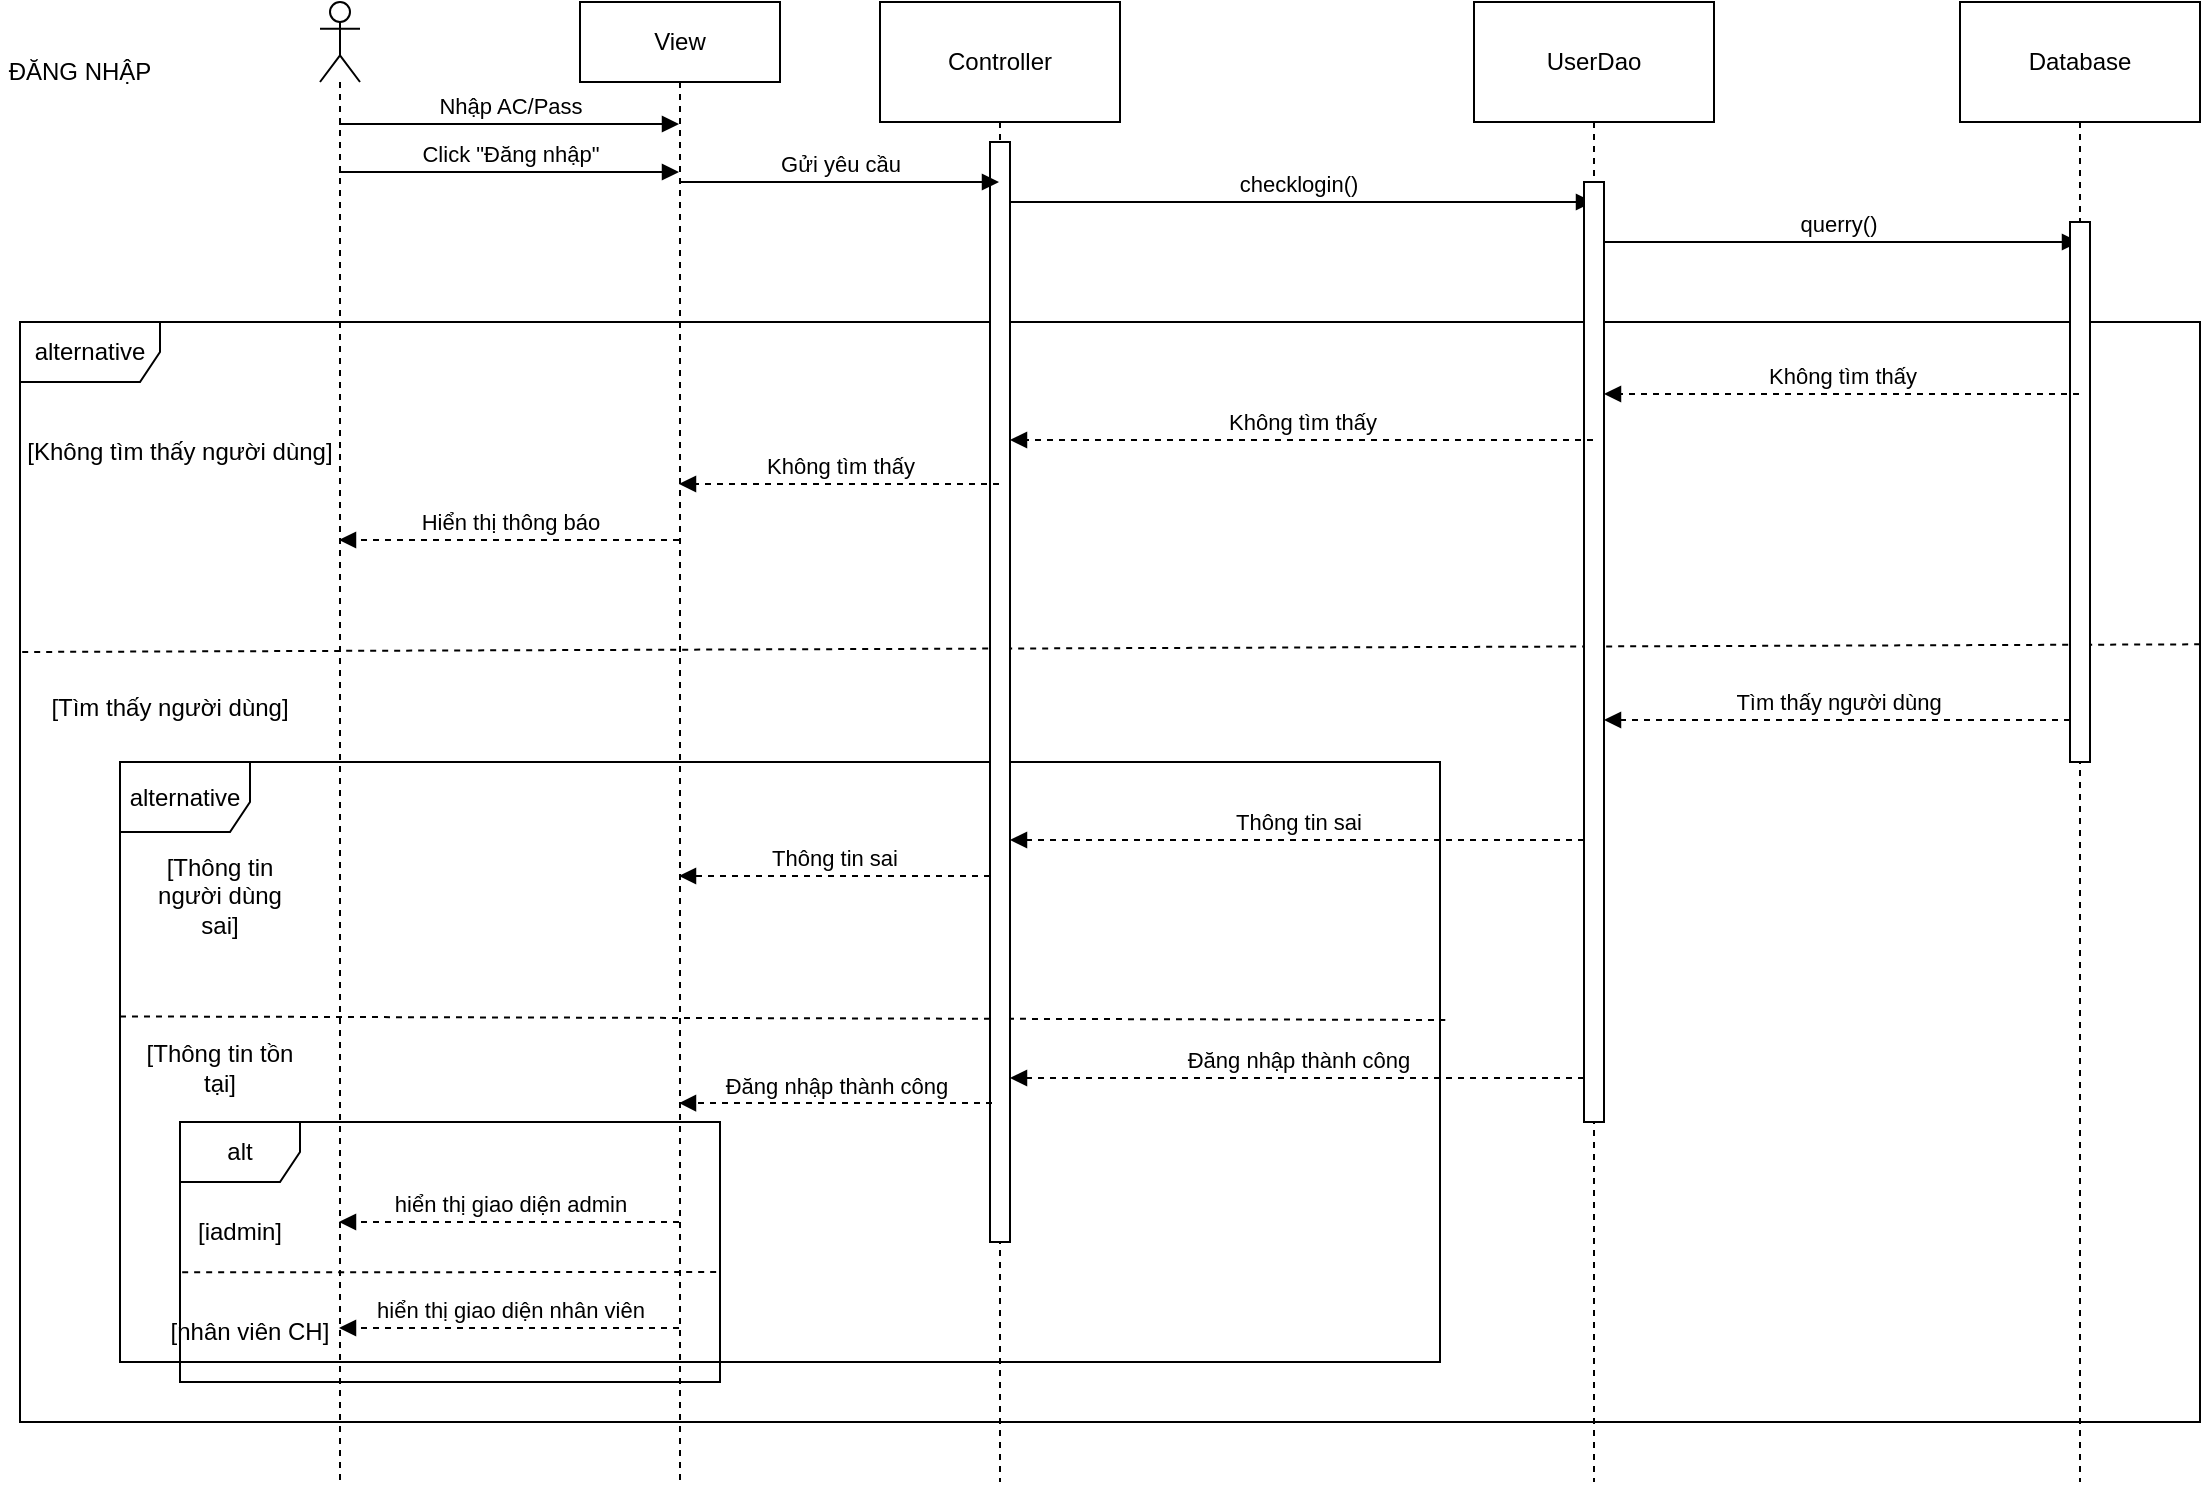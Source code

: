 <mxfile version="16.5.1" type="device"><diagram id="kgpKYQtTHZ0yAKxKKP6v" name="Page-1"><mxGraphModel dx="1038" dy="641" grid="1" gridSize="10" guides="1" tooltips="1" connect="1" arrows="1" fold="1" page="1" pageScale="1" pageWidth="1654" pageHeight="2336" math="0" shadow="0"><root><mxCell id="0"/><mxCell id="1" parent="0"/><mxCell id="R55FY0jgf5PwkpDWHjeo-34" value="" style="endArrow=none;dashed=1;html=1;rounded=0;exitX=0.001;exitY=0.3;exitDx=0;exitDy=0;exitPerimeter=0;entryX=1.002;entryY=0.293;entryDx=0;entryDy=0;entryPerimeter=0;" parent="1" source="R55FY0jgf5PwkpDWHjeo-25" target="R55FY0jgf5PwkpDWHjeo-25" edge="1"><mxGeometry width="50" height="50" relative="1" as="geometry"><mxPoint x="570" y="430" as="sourcePoint"/><mxPoint x="620" y="380" as="targetPoint"/></mxGeometry></mxCell><mxCell id="R55FY0jgf5PwkpDWHjeo-35" value="" style="endArrow=none;dashed=1;html=1;rounded=0;exitX=0;exitY=0.424;exitDx=0;exitDy=0;exitPerimeter=0;entryX=1.004;entryY=0.43;entryDx=0;entryDy=0;entryPerimeter=0;" parent="1" source="R55FY0jgf5PwkpDWHjeo-32" target="R55FY0jgf5PwkpDWHjeo-32" edge="1"><mxGeometry width="50" height="50" relative="1" as="geometry"><mxPoint x="120" y="464.48" as="sourcePoint"/><mxPoint x="750" y="489" as="targetPoint"/></mxGeometry></mxCell><mxCell id="R55FY0jgf5PwkpDWHjeo-25" value="alternative" style="shape=umlFrame;whiteSpace=wrap;html=1;width=70;height=30;" parent="1" vertex="1"><mxGeometry x="40" y="180" width="1090" height="550" as="geometry"/></mxCell><mxCell id="R55FY0jgf5PwkpDWHjeo-32" value="alternative" style="shape=umlFrame;whiteSpace=wrap;html=1;width=65;height=35;" parent="1" vertex="1"><mxGeometry x="90" y="400" width="660" height="300" as="geometry"/></mxCell><mxCell id="R55FY0jgf5PwkpDWHjeo-1" value="ĐĂNG NHẬP" style="text;html=1;strokeColor=none;fillColor=none;align=center;verticalAlign=middle;whiteSpace=wrap;rounded=0;" parent="1" vertex="1"><mxGeometry x="30" y="40" width="80" height="30" as="geometry"/></mxCell><mxCell id="R55FY0jgf5PwkpDWHjeo-12" value="" style="shape=umlLifeline;participant=umlActor;perimeter=lifelinePerimeter;whiteSpace=wrap;html=1;container=1;collapsible=0;recursiveResize=0;verticalAlign=top;spacingTop=36;outlineConnect=0;" parent="1" vertex="1"><mxGeometry x="190" y="20" width="20" height="740" as="geometry"/></mxCell><mxCell id="R55FY0jgf5PwkpDWHjeo-13" value="Controller" style="shape=umlLifeline;perimeter=lifelinePerimeter;whiteSpace=wrap;html=1;container=1;collapsible=0;recursiveResize=0;outlineConnect=0;size=60;" parent="1" vertex="1"><mxGeometry x="470" y="20" width="120" height="740" as="geometry"/></mxCell><mxCell id="R55FY0jgf5PwkpDWHjeo-20" value="checklogin()" style="html=1;verticalAlign=bottom;endArrow=block;rounded=0;" parent="R55FY0jgf5PwkpDWHjeo-13" target="R55FY0jgf5PwkpDWHjeo-14" edge="1"><mxGeometry width="80" relative="1" as="geometry"><mxPoint x="60" y="100" as="sourcePoint"/><mxPoint x="140" y="100" as="targetPoint"/></mxGeometry></mxCell><mxCell id="5bpIoSmLlmpQXgka5P__-1" value="" style="html=1;points=[];perimeter=orthogonalPerimeter;" parent="R55FY0jgf5PwkpDWHjeo-13" vertex="1"><mxGeometry x="55" y="70" width="10" height="550" as="geometry"/></mxCell><mxCell id="R55FY0jgf5PwkpDWHjeo-14" value="UserDao" style="shape=umlLifeline;perimeter=lifelinePerimeter;whiteSpace=wrap;html=1;container=1;collapsible=0;recursiveResize=0;outlineConnect=0;size=60;" parent="1" vertex="1"><mxGeometry x="767" y="20" width="120" height="740" as="geometry"/></mxCell><mxCell id="R55FY0jgf5PwkpDWHjeo-21" value="querry()" style="html=1;verticalAlign=bottom;endArrow=block;rounded=0;" parent="R55FY0jgf5PwkpDWHjeo-14" target="R55FY0jgf5PwkpDWHjeo-16" edge="1"><mxGeometry width="80" relative="1" as="geometry"><mxPoint x="60" y="120" as="sourcePoint"/><mxPoint x="140" y="120" as="targetPoint"/></mxGeometry></mxCell><mxCell id="5bpIoSmLlmpQXgka5P__-2" value="" style="html=1;points=[];perimeter=orthogonalPerimeter;" parent="R55FY0jgf5PwkpDWHjeo-14" vertex="1"><mxGeometry x="55" y="90" width="10" height="470" as="geometry"/></mxCell><mxCell id="R55FY0jgf5PwkpDWHjeo-16" value="Database" style="shape=umlLifeline;perimeter=lifelinePerimeter;whiteSpace=wrap;html=1;container=1;collapsible=0;recursiveResize=0;outlineConnect=0;size=60;" parent="1" vertex="1"><mxGeometry x="1010" y="20" width="120" height="740" as="geometry"/></mxCell><mxCell id="5bpIoSmLlmpQXgka5P__-3" value="" style="html=1;points=[];perimeter=orthogonalPerimeter;" parent="R55FY0jgf5PwkpDWHjeo-16" vertex="1"><mxGeometry x="55" y="110" width="10" height="270" as="geometry"/></mxCell><mxCell id="R55FY0jgf5PwkpDWHjeo-22" value="Không tìm thấy" style="html=1;verticalAlign=bottom;endArrow=block;rounded=0;dashed=1;" parent="1" edge="1"><mxGeometry width="80" relative="1" as="geometry"><mxPoint x="1069.5" y="216" as="sourcePoint"/><mxPoint x="832" y="216" as="targetPoint"/></mxGeometry></mxCell><mxCell id="R55FY0jgf5PwkpDWHjeo-23" value="Không tìm thấy" style="html=1;verticalAlign=bottom;endArrow=block;rounded=0;dashed=1;" parent="1" edge="1"><mxGeometry width="80" relative="1" as="geometry"><mxPoint x="826.5" y="239" as="sourcePoint"/><mxPoint x="535" y="239" as="targetPoint"/></mxGeometry></mxCell><mxCell id="R55FY0jgf5PwkpDWHjeo-24" value="Không tìm thấy" style="html=1;verticalAlign=bottom;endArrow=block;rounded=0;dashed=1;" parent="1" edge="1"><mxGeometry width="80" relative="1" as="geometry"><mxPoint x="529.5" y="261" as="sourcePoint"/><mxPoint x="369.5" y="261" as="targetPoint"/></mxGeometry></mxCell><mxCell id="R55FY0jgf5PwkpDWHjeo-27" value="[Không tìm thấy người dùng]" style="text;html=1;strokeColor=none;fillColor=none;align=center;verticalAlign=middle;whiteSpace=wrap;rounded=0;" parent="1" vertex="1"><mxGeometry x="40" y="230" width="160" height="30" as="geometry"/></mxCell><mxCell id="R55FY0jgf5PwkpDWHjeo-28" value="[Tìm thấy người dùng]" style="text;html=1;strokeColor=none;fillColor=none;align=center;verticalAlign=middle;whiteSpace=wrap;rounded=0;" parent="1" vertex="1"><mxGeometry x="50" y="358" width="130" height="30" as="geometry"/></mxCell><mxCell id="R55FY0jgf5PwkpDWHjeo-29" value="Tìm thấy người dùng" style="html=1;verticalAlign=bottom;endArrow=block;rounded=0;dashed=1;" parent="1" edge="1"><mxGeometry width="80" relative="1" as="geometry"><mxPoint x="1065" y="379" as="sourcePoint"/><mxPoint x="832" y="379" as="targetPoint"/></mxGeometry></mxCell><mxCell id="R55FY0jgf5PwkpDWHjeo-30" value="Thông tin sai" style="html=1;verticalAlign=bottom;endArrow=block;rounded=0;dashed=1;" parent="1" edge="1"><mxGeometry width="80" relative="1" as="geometry"><mxPoint x="822" y="439" as="sourcePoint"/><mxPoint x="535" y="439" as="targetPoint"/></mxGeometry></mxCell><mxCell id="R55FY0jgf5PwkpDWHjeo-31" value="Thông tin sai" style="html=1;verticalAlign=bottom;endArrow=block;rounded=0;dashed=1;" parent="1" edge="1"><mxGeometry width="80" relative="1" as="geometry"><mxPoint x="525" y="457" as="sourcePoint"/><mxPoint x="369.5" y="457" as="targetPoint"/></mxGeometry></mxCell><mxCell id="R55FY0jgf5PwkpDWHjeo-36" value="[Thông tin người dùng sai]" style="text;html=1;strokeColor=none;fillColor=none;align=center;verticalAlign=middle;whiteSpace=wrap;rounded=0;" parent="1" vertex="1"><mxGeometry x="100" y="452" width="80" height="30" as="geometry"/></mxCell><mxCell id="R55FY0jgf5PwkpDWHjeo-37" value="[Thông tin tồn tại]" style="text;html=1;strokeColor=none;fillColor=none;align=center;verticalAlign=middle;whiteSpace=wrap;rounded=0;" parent="1" vertex="1"><mxGeometry x="100" y="538" width="80" height="30" as="geometry"/></mxCell><mxCell id="R55FY0jgf5PwkpDWHjeo-38" value="Đăng nhập thành công" style="html=1;verticalAlign=bottom;endArrow=block;rounded=0;dashed=1;" parent="1" edge="1"><mxGeometry width="80" relative="1" as="geometry"><mxPoint x="822" y="558" as="sourcePoint"/><mxPoint x="535" y="558" as="targetPoint"/></mxGeometry></mxCell><mxCell id="R55FY0jgf5PwkpDWHjeo-39" value="Đăng nhập thành công" style="html=1;verticalAlign=bottom;endArrow=block;rounded=0;dashed=1;exitX=0.1;exitY=0.972;exitDx=0;exitDy=0;exitPerimeter=0;" parent="1" edge="1"><mxGeometry width="80" relative="1" as="geometry"><mxPoint x="526" y="570.56" as="sourcePoint"/><mxPoint x="369.5" y="570.56" as="targetPoint"/></mxGeometry></mxCell><mxCell id="9AZPwpMXRwuwVpNcGecl-1" value="View" style="shape=umlLifeline;perimeter=lifelinePerimeter;whiteSpace=wrap;html=1;container=1;collapsible=0;recursiveResize=0;outlineConnect=0;" parent="1" vertex="1"><mxGeometry x="320" y="20" width="100" height="740" as="geometry"/></mxCell><mxCell id="R55FY0jgf5PwkpDWHjeo-19" value="Gửi yêu cầu" style="html=1;verticalAlign=bottom;endArrow=block;rounded=0;" parent="1" edge="1"><mxGeometry width="80" relative="1" as="geometry"><mxPoint x="369.5" y="110" as="sourcePoint"/><mxPoint x="529.5" y="110" as="targetPoint"/></mxGeometry></mxCell><mxCell id="9AZPwpMXRwuwVpNcGecl-2" value="Nhập AC/Pass" style="html=1;verticalAlign=bottom;endArrow=block;rounded=0;" parent="1" edge="1"><mxGeometry width="80" relative="1" as="geometry"><mxPoint x="199.5" y="81" as="sourcePoint"/><mxPoint x="369.5" y="81" as="targetPoint"/></mxGeometry></mxCell><mxCell id="9AZPwpMXRwuwVpNcGecl-3" value="Click &quot;Đăng nhập&quot;" style="html=1;verticalAlign=bottom;endArrow=block;rounded=0;" parent="1" edge="1"><mxGeometry width="80" relative="1" as="geometry"><mxPoint x="199.5" y="105" as="sourcePoint"/><mxPoint x="369.5" y="105" as="targetPoint"/></mxGeometry></mxCell><mxCell id="-Y9XWE96MJH7M9Gk6env-3" value="alt" style="shape=umlFrame;whiteSpace=wrap;html=1;" vertex="1" parent="1"><mxGeometry x="120" y="580" width="270" height="130" as="geometry"/></mxCell><mxCell id="-Y9XWE96MJH7M9Gk6env-1" value="hiển thị giao diện nhân viên" style="html=1;verticalAlign=bottom;endArrow=block;rounded=0;dashed=1;" edge="1" parent="1"><mxGeometry width="80" relative="1" as="geometry"><mxPoint x="369.5" y="683" as="sourcePoint"/><mxPoint x="199.5" y="683" as="targetPoint"/></mxGeometry></mxCell><mxCell id="-Y9XWE96MJH7M9Gk6env-2" value="hiển thị giao diện admin" style="html=1;verticalAlign=bottom;endArrow=block;rounded=0;dashed=1;" edge="1" parent="1"><mxGeometry width="80" relative="1" as="geometry"><mxPoint x="369.5" y="630" as="sourcePoint"/><mxPoint x="199.5" y="630" as="targetPoint"/></mxGeometry></mxCell><mxCell id="-Y9XWE96MJH7M9Gk6env-4" value="" style="endArrow=none;dashed=1;html=1;rounded=0;exitX=0.004;exitY=0.578;exitDx=0;exitDy=0;exitPerimeter=0;" edge="1" parent="1" source="-Y9XWE96MJH7M9Gk6env-3"><mxGeometry width="50" height="50" relative="1" as="geometry"><mxPoint x="157.93" y="655.39" as="sourcePoint"/><mxPoint x="390" y="655" as="targetPoint"/></mxGeometry></mxCell><mxCell id="-Y9XWE96MJH7M9Gk6env-5" value="[iadmin]" style="text;html=1;strokeColor=none;fillColor=none;align=center;verticalAlign=middle;whiteSpace=wrap;rounded=0;" vertex="1" parent="1"><mxGeometry x="110" y="620" width="80" height="30" as="geometry"/></mxCell><mxCell id="-Y9XWE96MJH7M9Gk6env-6" value="[nhân viên CH]" style="text;html=1;strokeColor=none;fillColor=none;align=center;verticalAlign=middle;whiteSpace=wrap;rounded=0;" vertex="1" parent="1"><mxGeometry x="110" y="670" width="90" height="30" as="geometry"/></mxCell><mxCell id="-Y9XWE96MJH7M9Gk6env-7" value="Hiển thị thông báo" style="html=1;verticalAlign=bottom;endArrow=block;rounded=0;dashed=1;" edge="1" parent="1"><mxGeometry width="80" relative="1" as="geometry"><mxPoint x="369.5" y="289" as="sourcePoint"/><mxPoint x="199.5" y="289" as="targetPoint"/></mxGeometry></mxCell></root></mxGraphModel></diagram></mxfile>